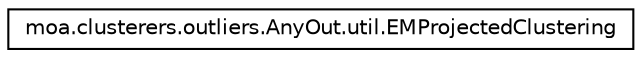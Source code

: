 digraph G
{
  edge [fontname="Helvetica",fontsize="10",labelfontname="Helvetica",labelfontsize="10"];
  node [fontname="Helvetica",fontsize="10",shape=record];
  rankdir=LR;
  Node1 [label="moa.clusterers.outliers.AnyOut.util.EMProjectedClustering",height=0.2,width=0.4,color="black", fillcolor="white", style="filled",URL="$classmoa_1_1clusterers_1_1outliers_1_1AnyOut_1_1util_1_1EMProjectedClustering.html",tooltip="Implements clustering via Expectation Maximization but return a clear partitioning..."];
}
